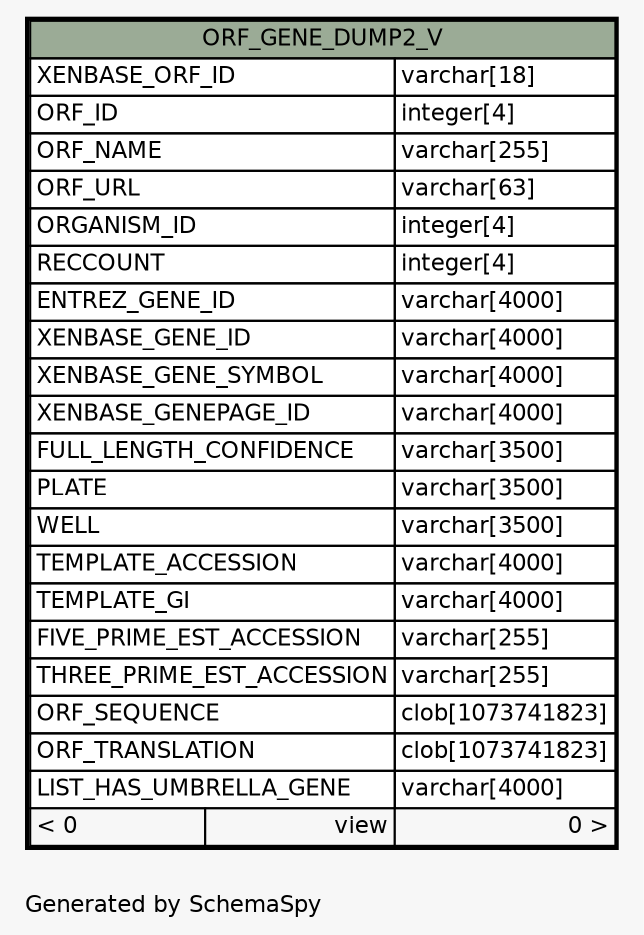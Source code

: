 // dot 2.38.0 on Windows 10 10.0
// SchemaSpy rev Unknown
digraph "oneDegreeRelationshipsDiagram" {
  graph [
    rankdir="RL"
    bgcolor="#f7f7f7"
    label="\nGenerated by SchemaSpy"
    labeljust="l"
    nodesep="0.18"
    ranksep="0.46"
    fontname="Helvetica"
    fontsize="11"
  ];
  node [
    fontname="Helvetica"
    fontsize="11"
    shape="plaintext"
  ];
  edge [
    arrowsize="0.8"
  ];
  "ORF_GENE_DUMP2_V" [
    label=<
    <TABLE BORDER="2" CELLBORDER="1" CELLSPACING="0" BGCOLOR="#ffffff">
      <TR><TD COLSPAN="3" BGCOLOR="#9bab96" ALIGN="CENTER">ORF_GENE_DUMP2_V</TD></TR>
      <TR><TD PORT="XENBASE_ORF_ID" COLSPAN="2" ALIGN="LEFT">XENBASE_ORF_ID</TD><TD PORT="XENBASE_ORF_ID.type" ALIGN="LEFT">varchar[18]</TD></TR>
      <TR><TD PORT="ORF_ID" COLSPAN="2" ALIGN="LEFT">ORF_ID</TD><TD PORT="ORF_ID.type" ALIGN="LEFT">integer[4]</TD></TR>
      <TR><TD PORT="ORF_NAME" COLSPAN="2" ALIGN="LEFT">ORF_NAME</TD><TD PORT="ORF_NAME.type" ALIGN="LEFT">varchar[255]</TD></TR>
      <TR><TD PORT="ORF_URL" COLSPAN="2" ALIGN="LEFT">ORF_URL</TD><TD PORT="ORF_URL.type" ALIGN="LEFT">varchar[63]</TD></TR>
      <TR><TD PORT="ORGANISM_ID" COLSPAN="2" ALIGN="LEFT">ORGANISM_ID</TD><TD PORT="ORGANISM_ID.type" ALIGN="LEFT">integer[4]</TD></TR>
      <TR><TD PORT="RECCOUNT" COLSPAN="2" ALIGN="LEFT">RECCOUNT</TD><TD PORT="RECCOUNT.type" ALIGN="LEFT">integer[4]</TD></TR>
      <TR><TD PORT="ENTREZ_GENE_ID" COLSPAN="2" ALIGN="LEFT">ENTREZ_GENE_ID</TD><TD PORT="ENTREZ_GENE_ID.type" ALIGN="LEFT">varchar[4000]</TD></TR>
      <TR><TD PORT="XENBASE_GENE_ID" COLSPAN="2" ALIGN="LEFT">XENBASE_GENE_ID</TD><TD PORT="XENBASE_GENE_ID.type" ALIGN="LEFT">varchar[4000]</TD></TR>
      <TR><TD PORT="XENBASE_GENE_SYMBOL" COLSPAN="2" ALIGN="LEFT">XENBASE_GENE_SYMBOL</TD><TD PORT="XENBASE_GENE_SYMBOL.type" ALIGN="LEFT">varchar[4000]</TD></TR>
      <TR><TD PORT="XENBASE_GENEPAGE_ID" COLSPAN="2" ALIGN="LEFT">XENBASE_GENEPAGE_ID</TD><TD PORT="XENBASE_GENEPAGE_ID.type" ALIGN="LEFT">varchar[4000]</TD></TR>
      <TR><TD PORT="FULL_LENGTH_CONFIDENCE" COLSPAN="2" ALIGN="LEFT">FULL_LENGTH_CONFIDENCE</TD><TD PORT="FULL_LENGTH_CONFIDENCE.type" ALIGN="LEFT">varchar[3500]</TD></TR>
      <TR><TD PORT="PLATE" COLSPAN="2" ALIGN="LEFT">PLATE</TD><TD PORT="PLATE.type" ALIGN="LEFT">varchar[3500]</TD></TR>
      <TR><TD PORT="WELL" COLSPAN="2" ALIGN="LEFT">WELL</TD><TD PORT="WELL.type" ALIGN="LEFT">varchar[3500]</TD></TR>
      <TR><TD PORT="TEMPLATE_ACCESSION" COLSPAN="2" ALIGN="LEFT">TEMPLATE_ACCESSION</TD><TD PORT="TEMPLATE_ACCESSION.type" ALIGN="LEFT">varchar[4000]</TD></TR>
      <TR><TD PORT="TEMPLATE_GI" COLSPAN="2" ALIGN="LEFT">TEMPLATE_GI</TD><TD PORT="TEMPLATE_GI.type" ALIGN="LEFT">varchar[4000]</TD></TR>
      <TR><TD PORT="FIVE_PRIME_EST_ACCESSION" COLSPAN="2" ALIGN="LEFT">FIVE_PRIME_EST_ACCESSION</TD><TD PORT="FIVE_PRIME_EST_ACCESSION.type" ALIGN="LEFT">varchar[255]</TD></TR>
      <TR><TD PORT="THREE_PRIME_EST_ACCESSION" COLSPAN="2" ALIGN="LEFT">THREE_PRIME_EST_ACCESSION</TD><TD PORT="THREE_PRIME_EST_ACCESSION.type" ALIGN="LEFT">varchar[255]</TD></TR>
      <TR><TD PORT="ORF_SEQUENCE" COLSPAN="2" ALIGN="LEFT">ORF_SEQUENCE</TD><TD PORT="ORF_SEQUENCE.type" ALIGN="LEFT">clob[1073741823]</TD></TR>
      <TR><TD PORT="ORF_TRANSLATION" COLSPAN="2" ALIGN="LEFT">ORF_TRANSLATION</TD><TD PORT="ORF_TRANSLATION.type" ALIGN="LEFT">clob[1073741823]</TD></TR>
      <TR><TD PORT="LIST_HAS_UMBRELLA_GENE" COLSPAN="2" ALIGN="LEFT">LIST_HAS_UMBRELLA_GENE</TD><TD PORT="LIST_HAS_UMBRELLA_GENE.type" ALIGN="LEFT">varchar[4000]</TD></TR>
      <TR><TD ALIGN="LEFT" BGCOLOR="#f7f7f7">&lt; 0</TD><TD ALIGN="RIGHT" BGCOLOR="#f7f7f7">view</TD><TD ALIGN="RIGHT" BGCOLOR="#f7f7f7">0 &gt;</TD></TR>
    </TABLE>>
    URL="ORF_GENE_DUMP2_V.html"
    tooltip="ORF_GENE_DUMP2_V"
  ];
}
